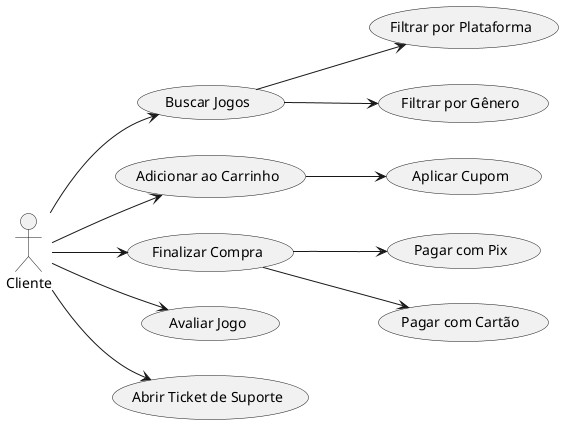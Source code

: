 @startuml cliente
actor Cliente
left to right direction

(Buscar Jogos) --> (Filtrar por Plataforma)
(Buscar Jogos) --> (Filtrar por Gênero)
(Adicionar ao Carrinho) --> (Aplicar Cupom)
(Finalizar Compra) --> (Pagar com Pix)
(Finalizar Compra) --> (Pagar com Cartão)
(Avaliar Jogo)
(Abrir Ticket de Suporte)

Cliente --> (Buscar Jogos)
Cliente --> (Adicionar ao Carrinho)
Cliente --> (Finalizar Compra)
Cliente --> (Avaliar Jogo)
Cliente --> (Abrir Ticket de Suporte)

@enduml